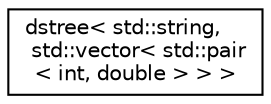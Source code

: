 digraph "Graphical Class Hierarchy"
{
  edge [fontname="Helvetica",fontsize="10",labelfontname="Helvetica",labelfontsize="10"];
  node [fontname="Helvetica",fontsize="10",shape=record];
  rankdir="LR";
  Node1 [label="dstree\< std::string,\l std::vector\< std::pair\l\< int, double \> \> \>",height=0.2,width=0.4,color="black", fillcolor="white", style="filled",URL="$classdstree.html"];
}
